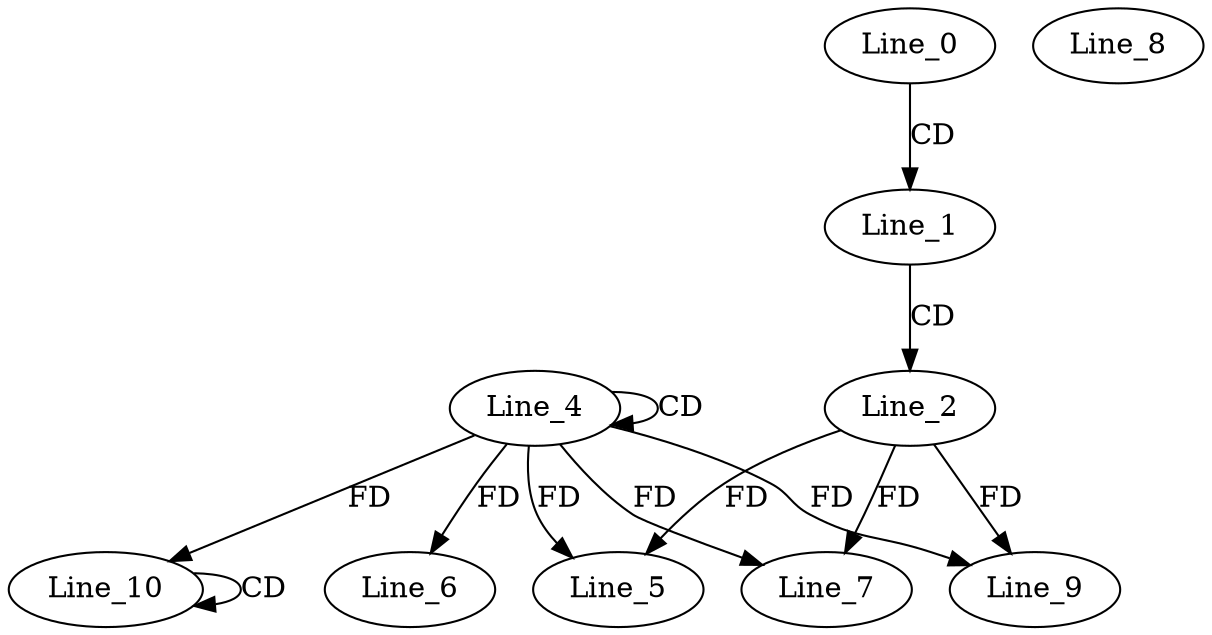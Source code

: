 digraph G {
  Line_0;
  Line_1;
  Line_2;
  Line_4;
  Line_4;
  Line_5;
  Line_5;
  Line_6;
  Line_7;
  Line_7;
  Line_8;
  Line_9;
  Line_9;
  Line_10;
  Line_10;
  Line_10;
  Line_0 -> Line_1 [ label="CD" ];
  Line_1 -> Line_2 [ label="CD" ];
  Line_4 -> Line_4 [ label="CD" ];
  Line_4 -> Line_5 [ label="FD" ];
  Line_2 -> Line_5 [ label="FD" ];
  Line_4 -> Line_6 [ label="FD" ];
  Line_4 -> Line_7 [ label="FD" ];
  Line_2 -> Line_7 [ label="FD" ];
  Line_4 -> Line_9 [ label="FD" ];
  Line_2 -> Line_9 [ label="FD" ];
  Line_10 -> Line_10 [ label="CD" ];
  Line_4 -> Line_10 [ label="FD" ];
}
